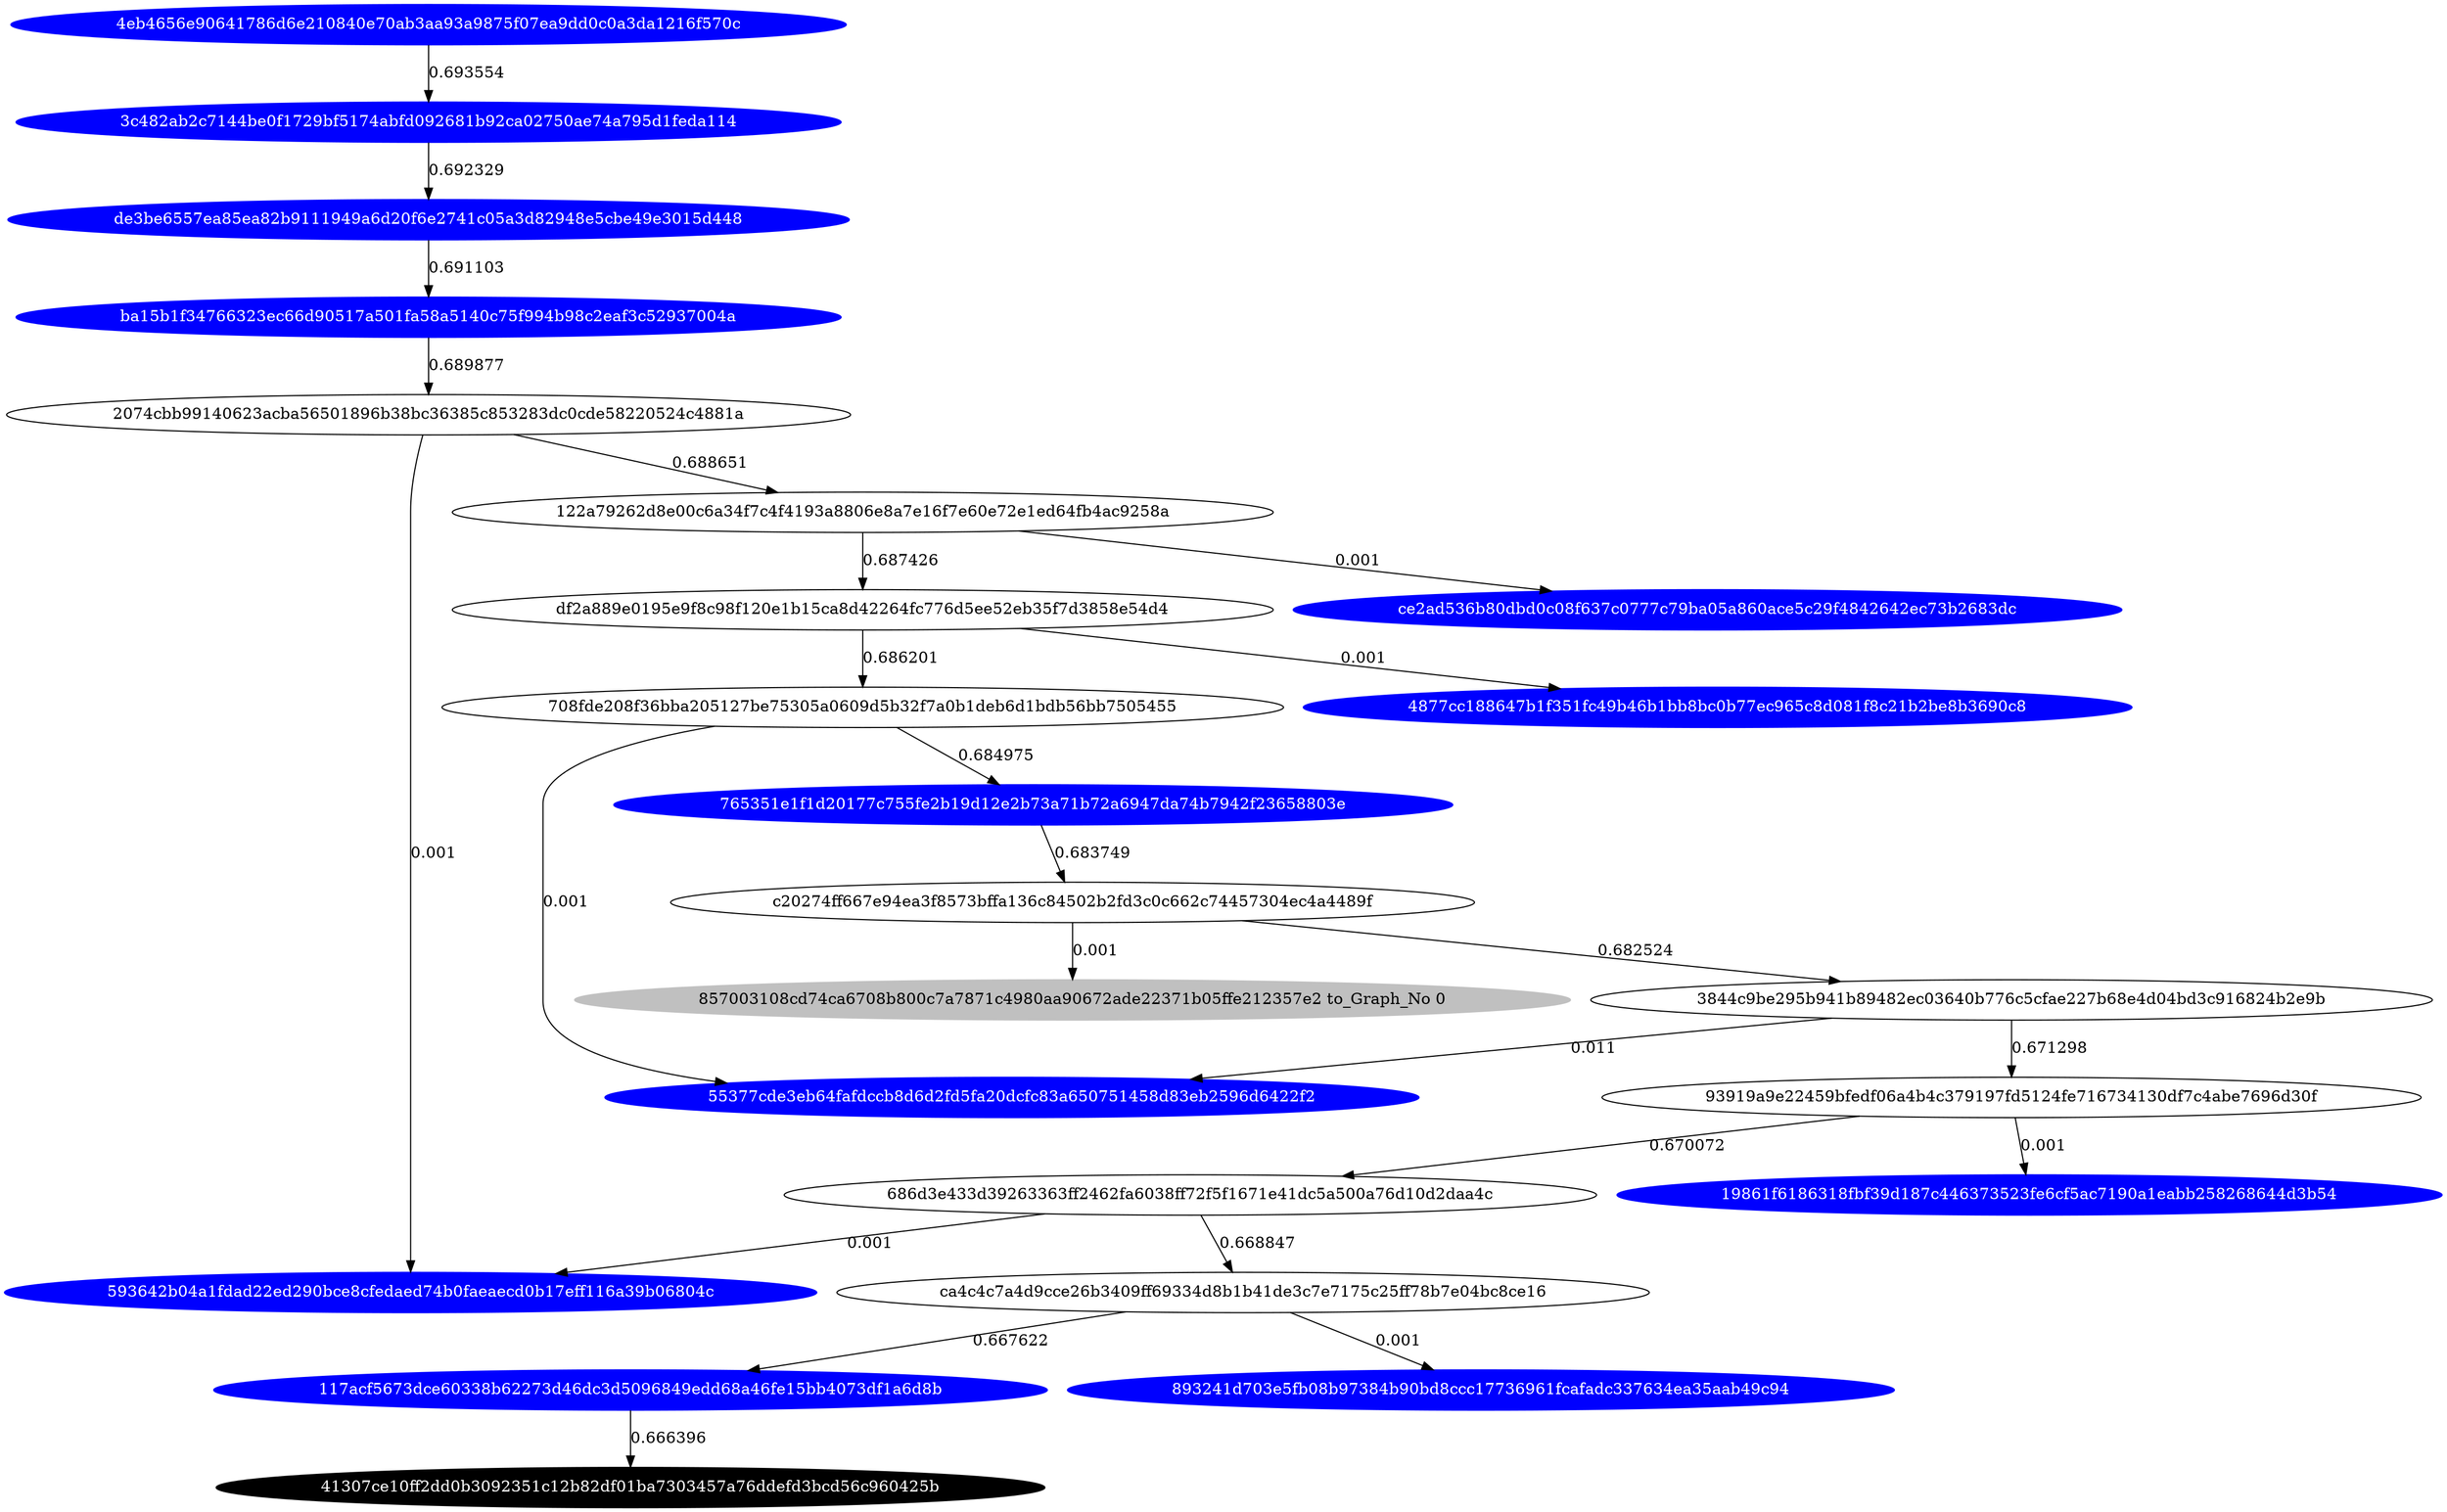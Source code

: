 digraph G{rankdir=TB;layout=dot;
"4eb4656e90641786d6e210840e70ab3aa93a9875f07ea9dd0c0a3da1216f570c" [style="solid,filled",color=blue,fontcolor=white];
"19861f6186318fbf39d187c446373523fe6cf5ac7190a1eabb258268644d3b54" [style="solid,filled",color=blue,fontcolor=white];
"117acf5673dce60338b62273d46dc3d5096849edd68a46fe15bb4073df1a6d8b" [style="solid,filled",color=blue,fontcolor=white];
"4877cc188647b1f351fc49b46b1bb8bc0b77ec965c8d081f8c21b2be8b3690c8" [style="solid,filled",color=blue,fontcolor=white];
"765351e1f1d20177c755fe2b19d12e2b73a71b72a6947da74b7942f23658803e" [style="solid,filled",color=blue,fontcolor=white];
"593642b04a1fdad22ed290bce8cfedaed74b0faeaecd0b17eff116a39b06804c" [style="solid,filled",color=blue,fontcolor=white];
"41307ce10ff2dd0b3092351c12b82df01ba7303457a76ddefd3bcd56c960425b" [style="solid,filled",color=black,fontcolor=white];
"55377cde3eb64fafdccb8d6d2fd5fa20dcfc83a650751458d83eb2596d6422f2" [style="solid,filled",color=blue,fontcolor=white];
"de3be6557ea85ea82b9111949a6d20f6e2741c05a3d82948e5cbe49e3015d448" [style="solid,filled",color=blue,fontcolor=white];
"857003108cd74ca6708b800c7a7871c4980aa90672ade22371b05ffe212357e2" [style="solid,filled",color=gray,fontcolor=black,label= "857003108cd74ca6708b800c7a7871c4980aa90672ade22371b05ffe212357e2 to_Graph_No 0"];
"ba15b1f34766323ec66d90517a501fa58a5140c75f994b98c2eaf3c52937004a" [style="solid,filled",color=blue,fontcolor=white];
"893241d703e5fb08b97384b90bd8ccc17736961fcafadc337634ea35aab49c94" [style="solid,filled",color=blue,fontcolor=white];
"3c482ab2c7144be0f1729bf5174abfd092681b92ca02750ae74a795d1feda114" [style="solid,filled",color=blue,fontcolor=white];
"ce2ad536b80dbd0c08f637c0777c79ba05a860ace5c29f4842642ec73b2683dc" [style="solid,filled",color=blue,fontcolor=white];
"3c482ab2c7144be0f1729bf5174abfd092681b92ca02750ae74a795d1feda114" -> "de3be6557ea85ea82b9111949a6d20f6e2741c05a3d82948e5cbe49e3015d448" [label=0.692329];
"ca4c4c7a4d9cce26b3409ff69334d8b1b41de3c7e7175c25ff78b7e04bc8ce16" -> "893241d703e5fb08b97384b90bd8ccc17736961fcafadc337634ea35aab49c94" [label=0.001];
"2074cbb99140623acba56501896b38bc36385c853283dc0cde58220524c4881a" -> "122a79262d8e00c6a34f7c4f4193a8806e8a7e16f7e60e72e1ed64fb4ac9258a" [label=0.688651];
"117acf5673dce60338b62273d46dc3d5096849edd68a46fe15bb4073df1a6d8b" -> "41307ce10ff2dd0b3092351c12b82df01ba7303457a76ddefd3bcd56c960425b" [label=0.666396];
"ca4c4c7a4d9cce26b3409ff69334d8b1b41de3c7e7175c25ff78b7e04bc8ce16" -> "117acf5673dce60338b62273d46dc3d5096849edd68a46fe15bb4073df1a6d8b" [label=0.667622];
"c20274ff667e94ea3f8573bffa136c84502b2fd3c0c662c74457304ec4a4489f" -> "3844c9be295b941b89482ec03640b776c5cfae227b68e4d04bd3c916824b2e9b" [label=0.682524];
"ba15b1f34766323ec66d90517a501fa58a5140c75f994b98c2eaf3c52937004a" -> "2074cbb99140623acba56501896b38bc36385c853283dc0cde58220524c4881a" [label=0.689877];
"122a79262d8e00c6a34f7c4f4193a8806e8a7e16f7e60e72e1ed64fb4ac9258a" -> "df2a889e0195e9f8c98f120e1b15ca8d42264fc776d5ee52eb35f7d3858e54d4" [label=0.687426];
"708fde208f36bba205127be75305a0609d5b32f7a0b1deb6d1bdb56bb7505455" -> "55377cde3eb64fafdccb8d6d2fd5fa20dcfc83a650751458d83eb2596d6422f2" [label=0.001];
"2074cbb99140623acba56501896b38bc36385c853283dc0cde58220524c4881a" -> "593642b04a1fdad22ed290bce8cfedaed74b0faeaecd0b17eff116a39b06804c" [label=0.001];
"122a79262d8e00c6a34f7c4f4193a8806e8a7e16f7e60e72e1ed64fb4ac9258a" -> "ce2ad536b80dbd0c08f637c0777c79ba05a860ace5c29f4842642ec73b2683dc" [label=0.001];
"de3be6557ea85ea82b9111949a6d20f6e2741c05a3d82948e5cbe49e3015d448" -> "ba15b1f34766323ec66d90517a501fa58a5140c75f994b98c2eaf3c52937004a" [label=0.691103];
"df2a889e0195e9f8c98f120e1b15ca8d42264fc776d5ee52eb35f7d3858e54d4" -> "4877cc188647b1f351fc49b46b1bb8bc0b77ec965c8d081f8c21b2be8b3690c8" [label=0.001];
"93919a9e22459bfedf06a4b4c379197fd5124fe716734130df7c4abe7696d30f" -> "686d3e433d39263363ff2462fa6038ff72f5f1671e41dc5a500a76d10d2daa4c" [label=0.670072];
"93919a9e22459bfedf06a4b4c379197fd5124fe716734130df7c4abe7696d30f" -> "19861f6186318fbf39d187c446373523fe6cf5ac7190a1eabb258268644d3b54" [label=0.001];
"765351e1f1d20177c755fe2b19d12e2b73a71b72a6947da74b7942f23658803e" -> "c20274ff667e94ea3f8573bffa136c84502b2fd3c0c662c74457304ec4a4489f" [label=0.683749];
"3844c9be295b941b89482ec03640b776c5cfae227b68e4d04bd3c916824b2e9b" -> "93919a9e22459bfedf06a4b4c379197fd5124fe716734130df7c4abe7696d30f" [label=0.671298];
"686d3e433d39263363ff2462fa6038ff72f5f1671e41dc5a500a76d10d2daa4c" -> "593642b04a1fdad22ed290bce8cfedaed74b0faeaecd0b17eff116a39b06804c" [label=0.001];
"df2a889e0195e9f8c98f120e1b15ca8d42264fc776d5ee52eb35f7d3858e54d4" -> "708fde208f36bba205127be75305a0609d5b32f7a0b1deb6d1bdb56bb7505455" [label=0.686201];
"3844c9be295b941b89482ec03640b776c5cfae227b68e4d04bd3c916824b2e9b" -> "55377cde3eb64fafdccb8d6d2fd5fa20dcfc83a650751458d83eb2596d6422f2" [label=0.011];
"4eb4656e90641786d6e210840e70ab3aa93a9875f07ea9dd0c0a3da1216f570c" -> "3c482ab2c7144be0f1729bf5174abfd092681b92ca02750ae74a795d1feda114" [label=0.693554];
"708fde208f36bba205127be75305a0609d5b32f7a0b1deb6d1bdb56bb7505455" -> "765351e1f1d20177c755fe2b19d12e2b73a71b72a6947da74b7942f23658803e" [label=0.684975];
"686d3e433d39263363ff2462fa6038ff72f5f1671e41dc5a500a76d10d2daa4c" -> "ca4c4c7a4d9cce26b3409ff69334d8b1b41de3c7e7175c25ff78b7e04bc8ce16" [label=0.668847];
"c20274ff667e94ea3f8573bffa136c84502b2fd3c0c662c74457304ec4a4489f" -> "857003108cd74ca6708b800c7a7871c4980aa90672ade22371b05ffe212357e2" [label=0.001];
}